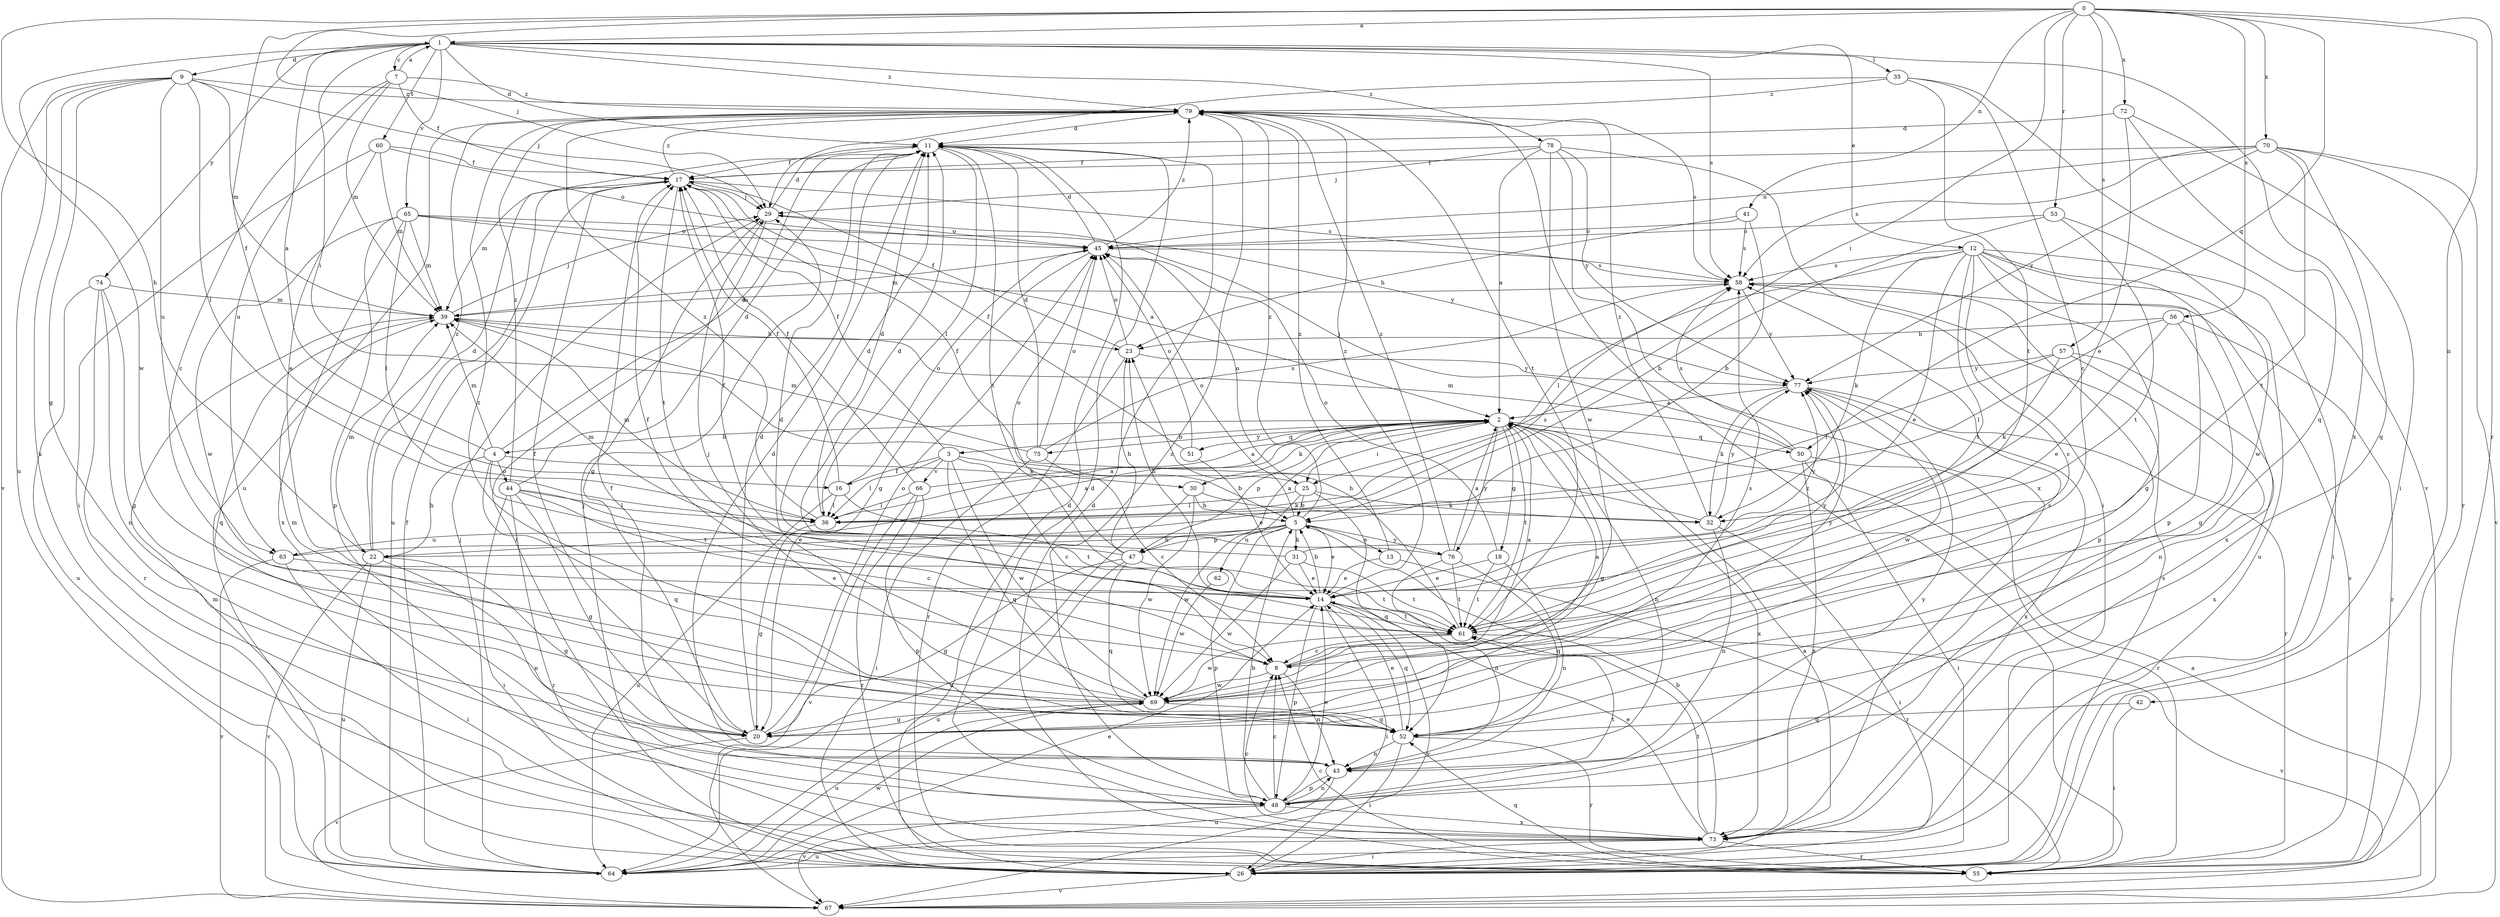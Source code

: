 strict digraph  {
0;
1;
2;
3;
4;
5;
7;
8;
9;
11;
12;
13;
14;
16;
17;
18;
20;
22;
23;
25;
26;
29;
30;
31;
32;
35;
36;
39;
41;
42;
43;
44;
45;
47;
48;
50;
51;
52;
53;
55;
56;
57;
58;
60;
61;
62;
63;
64;
65;
66;
67;
69;
70;
72;
73;
74;
75;
76;
77;
78;
79;
0 -> 1  [label=a];
0 -> 16  [label=f];
0 -> 22  [label=h];
0 -> 25  [label=i];
0 -> 29  [label=j];
0 -> 41  [label=n];
0 -> 42  [label=n];
0 -> 50  [label=q];
0 -> 53  [label=r];
0 -> 55  [label=r];
0 -> 56  [label=s];
0 -> 57  [label=s];
0 -> 70  [label=x];
0 -> 72  [label=x];
1 -> 7  [label=c];
1 -> 9  [label=d];
1 -> 11  [label=d];
1 -> 12  [label=e];
1 -> 25  [label=i];
1 -> 35  [label=l];
1 -> 58  [label=s];
1 -> 60  [label=t];
1 -> 65  [label=v];
1 -> 69  [label=w];
1 -> 73  [label=x];
1 -> 74  [label=y];
1 -> 78  [label=z];
1 -> 79  [label=z];
2 -> 3  [label=b];
2 -> 4  [label=b];
2 -> 18  [label=g];
2 -> 20  [label=g];
2 -> 25  [label=i];
2 -> 30  [label=k];
2 -> 43  [label=n];
2 -> 47  [label=p];
2 -> 50  [label=q];
2 -> 51  [label=q];
2 -> 61  [label=t];
2 -> 73  [label=x];
2 -> 75  [label=y];
2 -> 76  [label=y];
3 -> 5  [label=b];
3 -> 8  [label=c];
3 -> 16  [label=f];
3 -> 17  [label=f];
3 -> 36  [label=l];
3 -> 52  [label=q];
3 -> 66  [label=v];
3 -> 69  [label=w];
4 -> 1  [label=a];
4 -> 11  [label=d];
4 -> 22  [label=h];
4 -> 30  [label=k];
4 -> 39  [label=m];
4 -> 44  [label=o];
4 -> 52  [label=q];
4 -> 61  [label=t];
5 -> 13  [label=e];
5 -> 14  [label=e];
5 -> 22  [label=h];
5 -> 31  [label=k];
5 -> 45  [label=o];
5 -> 47  [label=p];
5 -> 48  [label=p];
5 -> 62  [label=u];
5 -> 63  [label=u];
5 -> 76  [label=y];
5 -> 79  [label=z];
7 -> 1  [label=a];
7 -> 8  [label=c];
7 -> 17  [label=f];
7 -> 39  [label=m];
7 -> 63  [label=u];
7 -> 79  [label=z];
8 -> 2  [label=a];
8 -> 17  [label=f];
8 -> 43  [label=n];
8 -> 69  [label=w];
8 -> 77  [label=y];
9 -> 20  [label=g];
9 -> 29  [label=j];
9 -> 36  [label=l];
9 -> 39  [label=m];
9 -> 63  [label=u];
9 -> 64  [label=u];
9 -> 67  [label=v];
9 -> 73  [label=x];
9 -> 79  [label=z];
11 -> 17  [label=f];
11 -> 36  [label=l];
11 -> 61  [label=t];
12 -> 8  [label=c];
12 -> 14  [label=e];
12 -> 20  [label=g];
12 -> 26  [label=i];
12 -> 32  [label=k];
12 -> 36  [label=l];
12 -> 48  [label=p];
12 -> 58  [label=s];
12 -> 61  [label=t];
12 -> 64  [label=u];
12 -> 73  [label=x];
13 -> 14  [label=e];
13 -> 55  [label=r];
13 -> 79  [label=z];
14 -> 5  [label=b];
14 -> 17  [label=f];
14 -> 23  [label=h];
14 -> 26  [label=i];
14 -> 48  [label=p];
14 -> 52  [label=q];
14 -> 61  [label=t];
14 -> 67  [label=v];
14 -> 79  [label=z];
16 -> 17  [label=f];
16 -> 36  [label=l];
16 -> 45  [label=o];
16 -> 61  [label=t];
16 -> 64  [label=u];
17 -> 29  [label=j];
17 -> 39  [label=m];
17 -> 58  [label=s];
17 -> 61  [label=t];
17 -> 64  [label=u];
17 -> 79  [label=z];
18 -> 14  [label=e];
18 -> 43  [label=n];
18 -> 45  [label=o];
18 -> 61  [label=t];
20 -> 11  [label=d];
20 -> 17  [label=f];
20 -> 45  [label=o];
20 -> 58  [label=s];
20 -> 67  [label=v];
22 -> 2  [label=a];
22 -> 11  [label=d];
22 -> 20  [label=g];
22 -> 39  [label=m];
22 -> 43  [label=n];
22 -> 64  [label=u];
22 -> 67  [label=v];
22 -> 79  [label=z];
23 -> 17  [label=f];
23 -> 45  [label=o];
23 -> 55  [label=r];
23 -> 77  [label=y];
25 -> 5  [label=b];
25 -> 32  [label=k];
25 -> 36  [label=l];
25 -> 45  [label=o];
25 -> 52  [label=q];
25 -> 69  [label=w];
26 -> 2  [label=a];
26 -> 11  [label=d];
26 -> 39  [label=m];
26 -> 58  [label=s];
26 -> 67  [label=v];
29 -> 11  [label=d];
29 -> 20  [label=g];
29 -> 26  [label=i];
29 -> 45  [label=o];
30 -> 5  [label=b];
30 -> 32  [label=k];
30 -> 64  [label=u];
30 -> 69  [label=w];
31 -> 11  [label=d];
31 -> 14  [label=e];
31 -> 61  [label=t];
31 -> 69  [label=w];
31 -> 77  [label=y];
32 -> 17  [label=f];
32 -> 26  [label=i];
32 -> 43  [label=n];
32 -> 77  [label=y];
32 -> 79  [label=z];
35 -> 8  [label=c];
35 -> 29  [label=j];
35 -> 61  [label=t];
35 -> 67  [label=v];
35 -> 79  [label=z];
36 -> 2  [label=a];
36 -> 11  [label=d];
36 -> 20  [label=g];
36 -> 39  [label=m];
36 -> 79  [label=z];
39 -> 23  [label=h];
39 -> 29  [label=j];
39 -> 52  [label=q];
41 -> 5  [label=b];
41 -> 23  [label=h];
41 -> 45  [label=o];
41 -> 58  [label=s];
42 -> 26  [label=i];
42 -> 52  [label=q];
43 -> 11  [label=d];
43 -> 48  [label=p];
43 -> 64  [label=u];
44 -> 8  [label=c];
44 -> 11  [label=d];
44 -> 14  [label=e];
44 -> 20  [label=g];
44 -> 26  [label=i];
44 -> 36  [label=l];
44 -> 55  [label=r];
44 -> 79  [label=z];
45 -> 11  [label=d];
45 -> 20  [label=g];
45 -> 39  [label=m];
45 -> 58  [label=s];
45 -> 79  [label=z];
47 -> 2  [label=a];
47 -> 20  [label=g];
47 -> 23  [label=h];
47 -> 39  [label=m];
47 -> 45  [label=o];
47 -> 52  [label=q];
47 -> 61  [label=t];
47 -> 64  [label=u];
48 -> 5  [label=b];
48 -> 8  [label=c];
48 -> 14  [label=e];
48 -> 17  [label=f];
48 -> 29  [label=j];
48 -> 43  [label=n];
48 -> 61  [label=t];
48 -> 67  [label=v];
48 -> 73  [label=x];
48 -> 77  [label=y];
48 -> 79  [label=z];
50 -> 26  [label=i];
50 -> 29  [label=j];
50 -> 39  [label=m];
50 -> 55  [label=r];
50 -> 58  [label=s];
50 -> 73  [label=x];
51 -> 14  [label=e];
51 -> 17  [label=f];
51 -> 45  [label=o];
52 -> 14  [label=e];
52 -> 26  [label=i];
52 -> 39  [label=m];
52 -> 43  [label=n];
52 -> 55  [label=r];
53 -> 5  [label=b];
53 -> 45  [label=o];
53 -> 61  [label=t];
53 -> 69  [label=w];
55 -> 8  [label=c];
55 -> 11  [label=d];
55 -> 52  [label=q];
55 -> 58  [label=s];
55 -> 79  [label=z];
56 -> 14  [label=e];
56 -> 20  [label=g];
56 -> 23  [label=h];
56 -> 36  [label=l];
56 -> 55  [label=r];
57 -> 32  [label=k];
57 -> 36  [label=l];
57 -> 43  [label=n];
57 -> 73  [label=x];
57 -> 77  [label=y];
58 -> 39  [label=m];
58 -> 48  [label=p];
58 -> 77  [label=y];
60 -> 14  [label=e];
60 -> 17  [label=f];
60 -> 26  [label=i];
60 -> 39  [label=m];
60 -> 45  [label=o];
61 -> 8  [label=c];
61 -> 23  [label=h];
61 -> 67  [label=v];
61 -> 69  [label=w];
61 -> 77  [label=y];
62 -> 69  [label=w];
63 -> 14  [label=e];
63 -> 26  [label=i];
63 -> 58  [label=s];
63 -> 67  [label=v];
64 -> 14  [label=e];
64 -> 17  [label=f];
64 -> 29  [label=j];
64 -> 69  [label=w];
65 -> 2  [label=a];
65 -> 36  [label=l];
65 -> 39  [label=m];
65 -> 45  [label=o];
65 -> 48  [label=p];
65 -> 69  [label=w];
65 -> 73  [label=x];
65 -> 77  [label=y];
66 -> 2  [label=a];
66 -> 17  [label=f];
66 -> 36  [label=l];
66 -> 48  [label=p];
66 -> 55  [label=r];
66 -> 67  [label=v];
67 -> 2  [label=a];
69 -> 2  [label=a];
69 -> 11  [label=d];
69 -> 20  [label=g];
69 -> 29  [label=j];
69 -> 52  [label=q];
69 -> 58  [label=s];
69 -> 64  [label=u];
69 -> 79  [label=z];
70 -> 17  [label=f];
70 -> 45  [label=o];
70 -> 52  [label=q];
70 -> 55  [label=r];
70 -> 58  [label=s];
70 -> 61  [label=t];
70 -> 67  [label=v];
70 -> 77  [label=y];
72 -> 11  [label=d];
72 -> 14  [label=e];
72 -> 26  [label=i];
72 -> 52  [label=q];
73 -> 5  [label=b];
73 -> 8  [label=c];
73 -> 11  [label=d];
73 -> 14  [label=e];
73 -> 26  [label=i];
73 -> 55  [label=r];
73 -> 61  [label=t];
73 -> 64  [label=u];
74 -> 20  [label=g];
74 -> 39  [label=m];
74 -> 43  [label=n];
74 -> 55  [label=r];
74 -> 64  [label=u];
75 -> 8  [label=c];
75 -> 11  [label=d];
75 -> 26  [label=i];
75 -> 39  [label=m];
75 -> 45  [label=o];
75 -> 58  [label=s];
76 -> 2  [label=a];
76 -> 11  [label=d];
76 -> 43  [label=n];
76 -> 52  [label=q];
76 -> 61  [label=t];
76 -> 79  [label=z];
77 -> 2  [label=a];
77 -> 32  [label=k];
77 -> 55  [label=r];
77 -> 69  [label=w];
77 -> 73  [label=x];
78 -> 2  [label=a];
78 -> 17  [label=f];
78 -> 26  [label=i];
78 -> 29  [label=j];
78 -> 69  [label=w];
78 -> 73  [label=x];
78 -> 77  [label=y];
79 -> 11  [label=d];
79 -> 58  [label=s];
79 -> 61  [label=t];
79 -> 64  [label=u];
}
